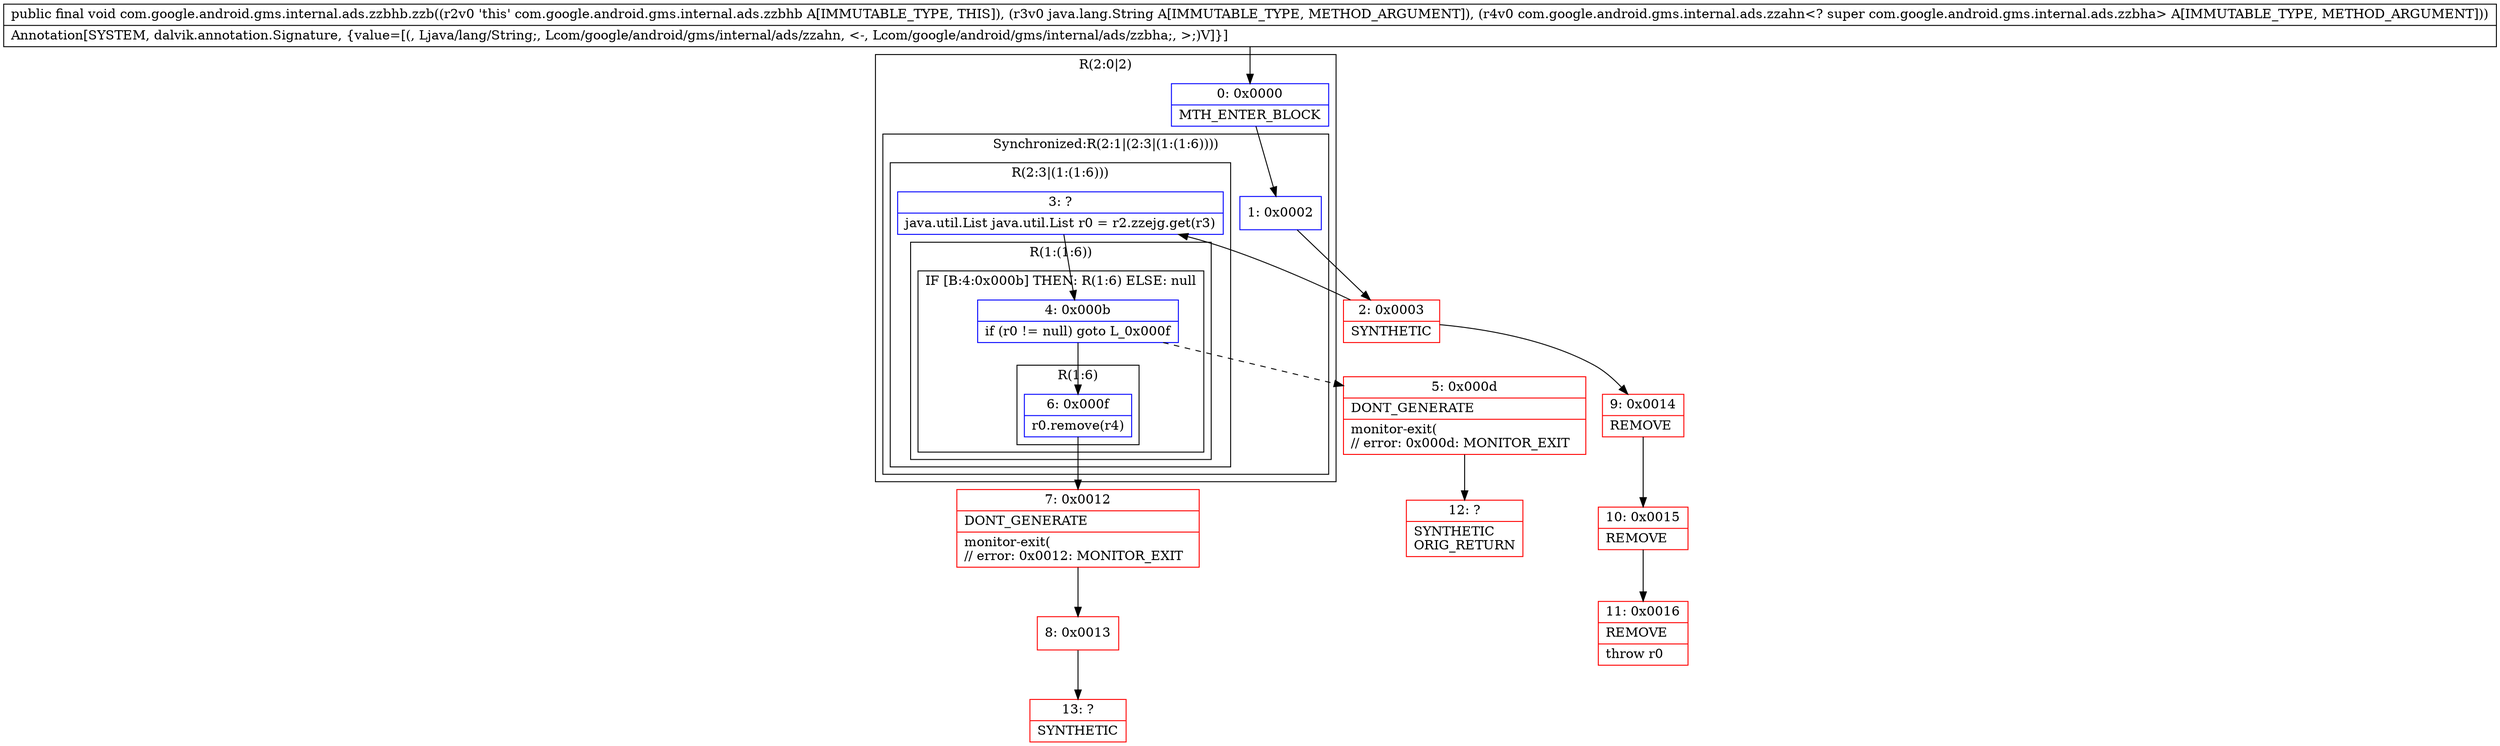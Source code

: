 digraph "CFG forcom.google.android.gms.internal.ads.zzbhb.zzb(Ljava\/lang\/String;Lcom\/google\/android\/gms\/internal\/ads\/zzahn;)V" {
subgraph cluster_Region_1906114843 {
label = "R(2:0|2)";
node [shape=record,color=blue];
Node_0 [shape=record,label="{0\:\ 0x0000|MTH_ENTER_BLOCK\l}"];
subgraph cluster_SynchronizedRegion_1403433579 {
label = "Synchronized:R(2:1|(2:3|(1:(1:6))))";
node [shape=record,color=blue];
Node_1 [shape=record,label="{1\:\ 0x0002}"];
subgraph cluster_Region_246684794 {
label = "R(2:3|(1:(1:6)))";
node [shape=record,color=blue];
Node_3 [shape=record,label="{3\:\ ?|java.util.List java.util.List r0 = r2.zzejg.get(r3)\l}"];
subgraph cluster_Region_1362845392 {
label = "R(1:(1:6))";
node [shape=record,color=blue];
subgraph cluster_IfRegion_1457337202 {
label = "IF [B:4:0x000b] THEN: R(1:6) ELSE: null";
node [shape=record,color=blue];
Node_4 [shape=record,label="{4\:\ 0x000b|if (r0 != null) goto L_0x000f\l}"];
subgraph cluster_Region_1944627784 {
label = "R(1:6)";
node [shape=record,color=blue];
Node_6 [shape=record,label="{6\:\ 0x000f|r0.remove(r4)\l}"];
}
}
}
}
}
}
Node_2 [shape=record,color=red,label="{2\:\ 0x0003|SYNTHETIC\l}"];
Node_5 [shape=record,color=red,label="{5\:\ 0x000d|DONT_GENERATE\l|monitor\-exit(\l\/\/ error: 0x000d: MONITOR_EXIT  \l}"];
Node_7 [shape=record,color=red,label="{7\:\ 0x0012|DONT_GENERATE\l|monitor\-exit(\l\/\/ error: 0x0012: MONITOR_EXIT  \l}"];
Node_8 [shape=record,color=red,label="{8\:\ 0x0013}"];
Node_9 [shape=record,color=red,label="{9\:\ 0x0014|REMOVE\l}"];
Node_10 [shape=record,color=red,label="{10\:\ 0x0015|REMOVE\l}"];
Node_11 [shape=record,color=red,label="{11\:\ 0x0016|REMOVE\l|throw r0\l}"];
Node_12 [shape=record,color=red,label="{12\:\ ?|SYNTHETIC\lORIG_RETURN\l}"];
Node_13 [shape=record,color=red,label="{13\:\ ?|SYNTHETIC\l}"];
MethodNode[shape=record,label="{public final void com.google.android.gms.internal.ads.zzbhb.zzb((r2v0 'this' com.google.android.gms.internal.ads.zzbhb A[IMMUTABLE_TYPE, THIS]), (r3v0 java.lang.String A[IMMUTABLE_TYPE, METHOD_ARGUMENT]), (r4v0 com.google.android.gms.internal.ads.zzahn\<? super com.google.android.gms.internal.ads.zzbha\> A[IMMUTABLE_TYPE, METHOD_ARGUMENT]))  | Annotation[SYSTEM, dalvik.annotation.Signature, \{value=[(, Ljava\/lang\/String;, Lcom\/google\/android\/gms\/internal\/ads\/zzahn, \<\-, Lcom\/google\/android\/gms\/internal\/ads\/zzbha;, \>;)V]\}]\l}"];
MethodNode -> Node_0;
Node_0 -> Node_1;
Node_1 -> Node_2;
Node_3 -> Node_4;
Node_4 -> Node_5[style=dashed];
Node_4 -> Node_6;
Node_6 -> Node_7;
Node_2 -> Node_3;
Node_2 -> Node_9;
Node_5 -> Node_12;
Node_7 -> Node_8;
Node_8 -> Node_13;
Node_9 -> Node_10;
Node_10 -> Node_11;
}

